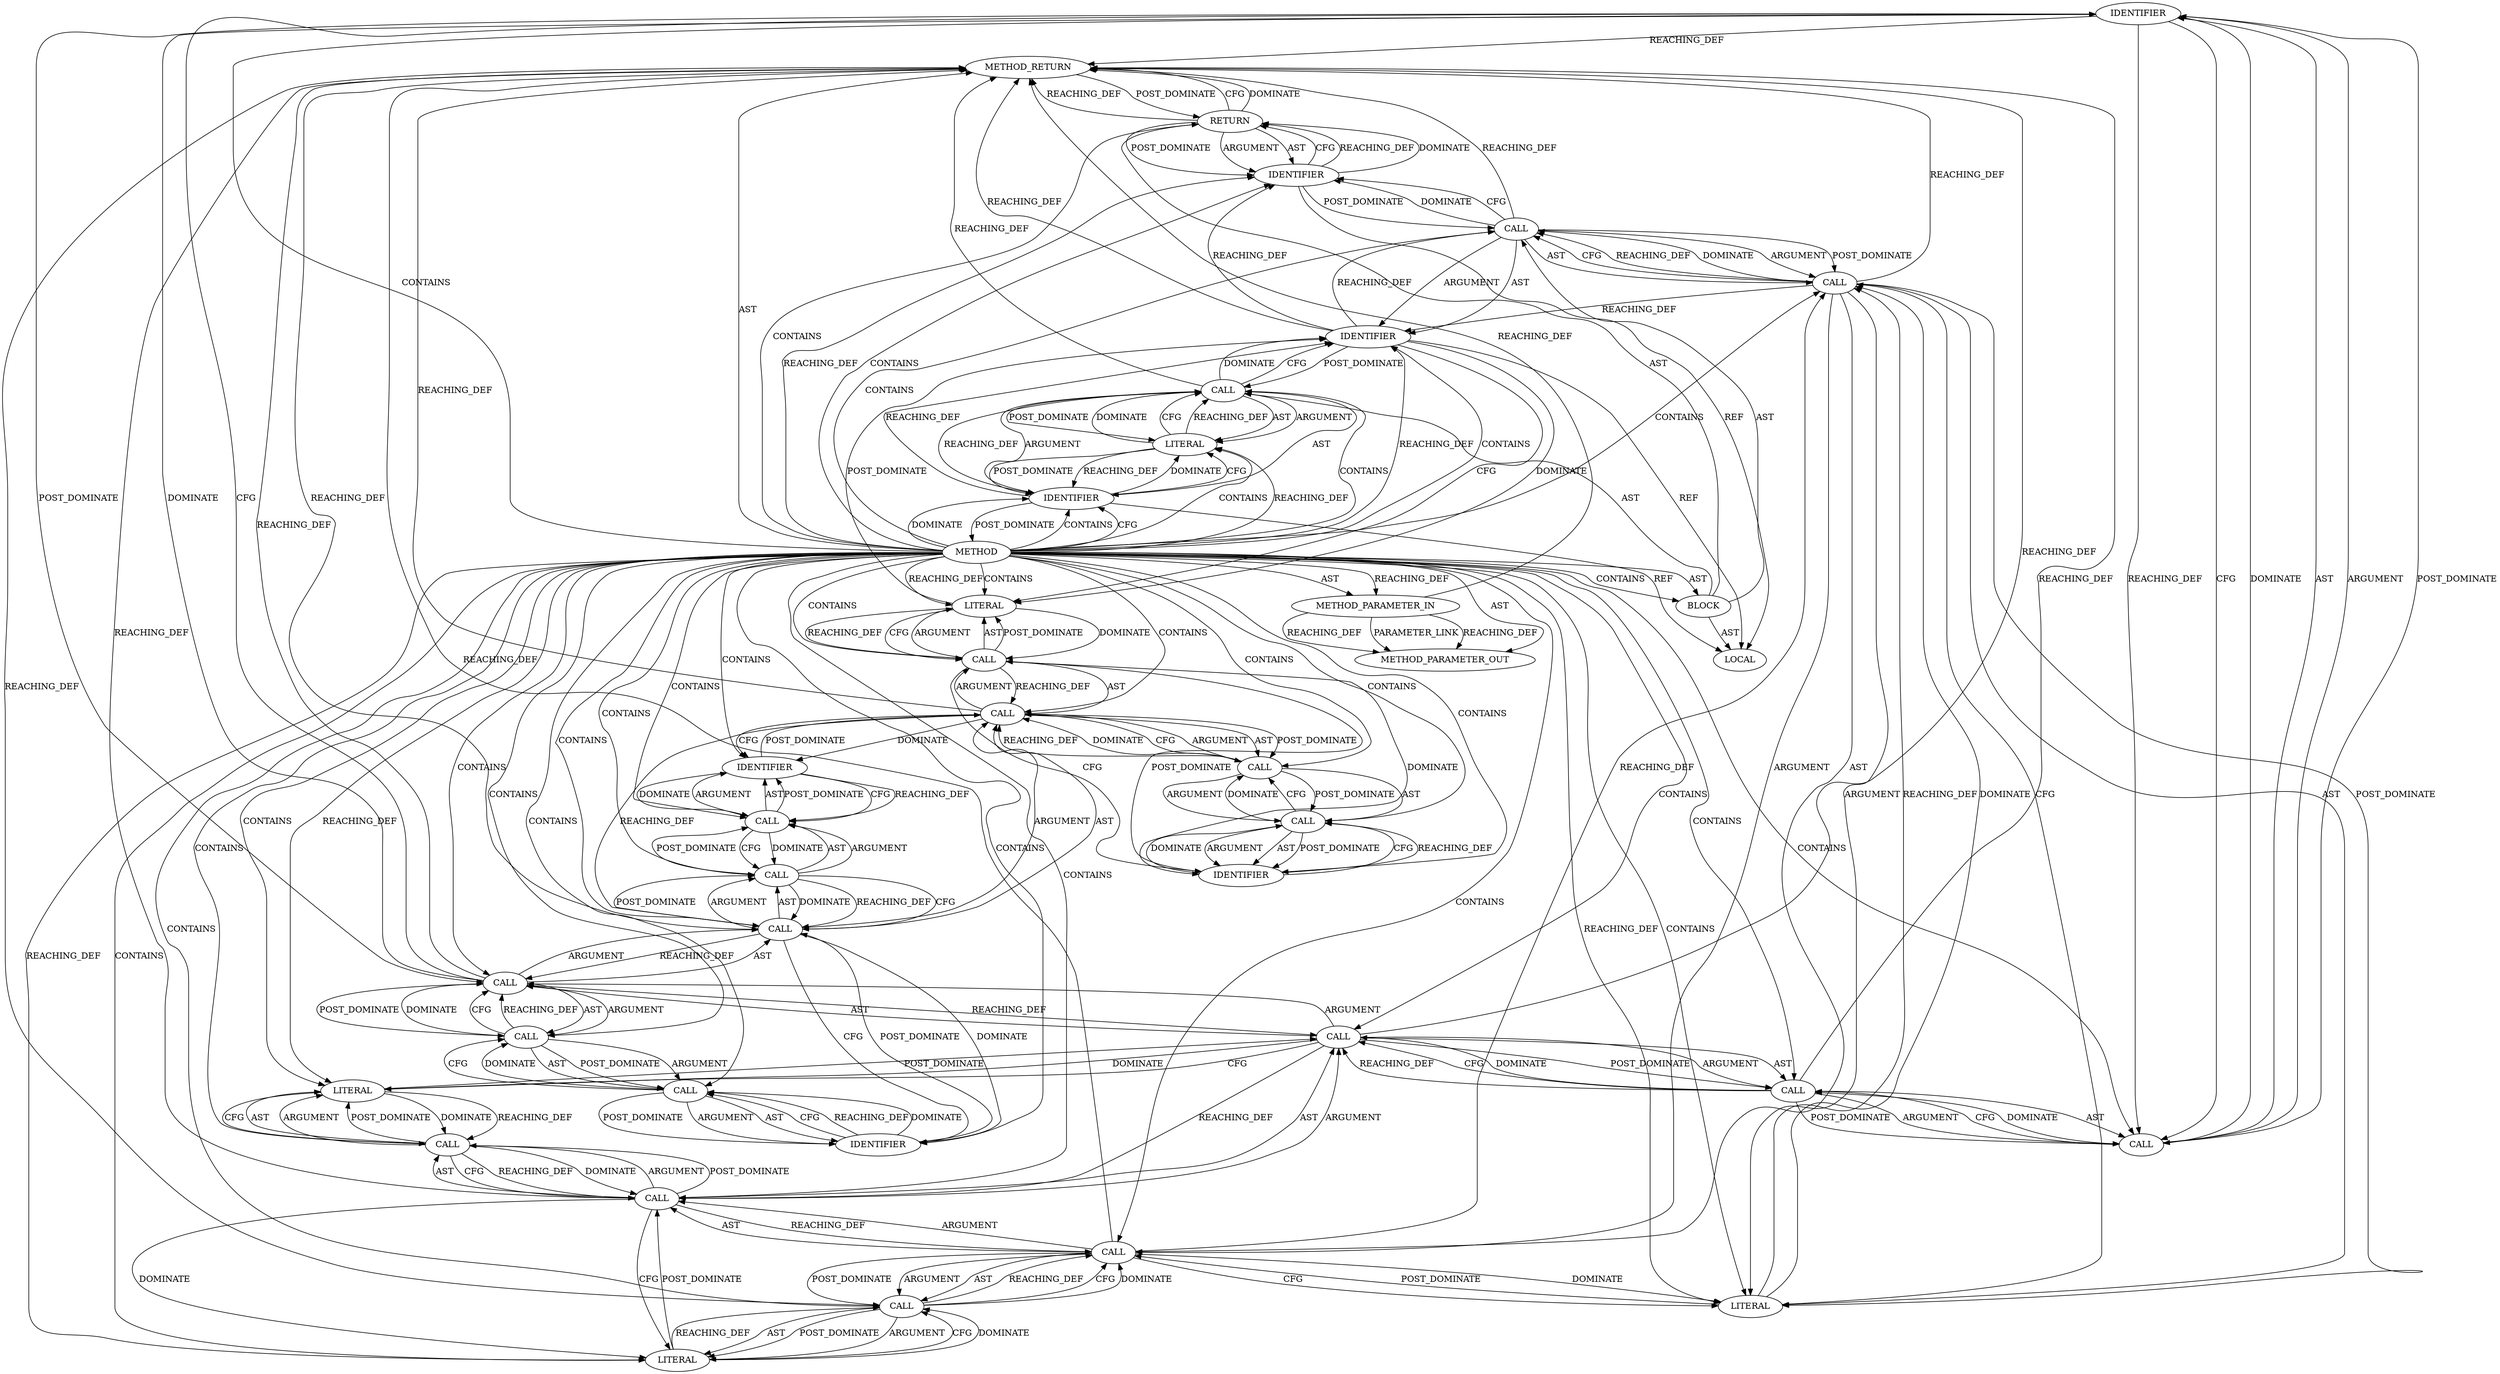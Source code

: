 digraph {
  8291 [label=IDENTIFIER ORDER=1 ARGUMENT_INDEX=1 CODE="u16" COLUMN_NUMBER=25 LINE_NUMBER=1072 TYPE_FULL_NAME="u16" NAME="u16"]
  8287 [label=CALL ORDER=1 ARGUMENT_INDEX=1 CODE="sizeof(u16)" COLUMN_NUMBER=18 METHOD_FULL_NAME="<operator>.sizeOf" LINE_NUMBER=1071 TYPE_FULL_NAME="<empty>" DISPATCH_TYPE="STATIC_DISPATCH" SIGNATURE="" NAME="<operator>.sizeOf"]
  8277 [label=CALL ORDER=1 ARGUMENT_INDEX=1 CODE="nla_total_size(0) +		/* INET_ULP_INFO_TLS */
		nla_total_size(sizeof(u16))" COLUMN_NUMBER=10 METHOD_FULL_NAME="<operator>.addition" LINE_NUMBER=1068 TYPE_FULL_NAME="<empty>" DISPATCH_TYPE="STATIC_DISPATCH" SIGNATURE="" NAME="<operator>.addition"]
  8286 [label=CALL ORDER=2 ARGUMENT_INDEX=2 CODE="nla_total_size(sizeof(u16))" COLUMN_NUMBER=3 METHOD_FULL_NAME="nla_total_size" LINE_NUMBER=1071 TYPE_FULL_NAME="<empty>" DISPATCH_TYPE="STATIC_DISPATCH" SIGNATURE="" NAME="nla_total_size"]
  21499 [label=METHOD_PARAMETER_OUT ORDER=1 CODE="const struct sock *sk" IS_VARIADIC=false COLUMN_NUMBER=33 LINE_NUMBER=1064 TYPE_FULL_NAME="sock*" EVALUATION_STRATEGY="BY_VALUE" INDEX=1 NAME="sk"]
  8298 [label=IDENTIFIER ORDER=1 ARGUMENT_INDEX=-1 CODE="size" COLUMN_NUMBER=9 LINE_NUMBER=1077 TYPE_FULL_NAME="size_t" NAME="size"]
  8282 [label=IDENTIFIER ORDER=1 ARGUMENT_INDEX=1 CODE="u16" COLUMN_NUMBER=25 LINE_NUMBER=1069 TYPE_FULL_NAME="u16" NAME="u16"]
  8288 [label=IDENTIFIER ORDER=1 ARGUMENT_INDEX=1 CODE="u16" COLUMN_NUMBER=25 LINE_NUMBER=1071 TYPE_FULL_NAME="u16" NAME="u16"]
  8293 [label=LITERAL ORDER=1 ARGUMENT_INDEX=1 CODE="0" COLUMN_NUMBER=18 LINE_NUMBER=1073 TYPE_FULL_NAME="int"]
  8289 [label=CALL ORDER=2 ARGUMENT_INDEX=2 CODE="nla_total_size(sizeof(u16))" COLUMN_NUMBER=3 METHOD_FULL_NAME="nla_total_size" LINE_NUMBER=1072 TYPE_FULL_NAME="<empty>" DISPATCH_TYPE="STATIC_DISPATCH" SIGNATURE="" NAME="nla_total_size"]
  8266 [label=CALL ORDER=2 ARGUMENT_INDEX=-1 CODE="size = 0" COLUMN_NUMBER=9 METHOD_FULL_NAME="<operator>.assignment" LINE_NUMBER=1066 TYPE_FULL_NAME="<empty>" DISPATCH_TYPE="STATIC_DISPATCH" SIGNATURE="" NAME="<operator>.assignment"]
  8270 [label=IDENTIFIER ORDER=1 ARGUMENT_INDEX=1 CODE="size" COLUMN_NUMBER=2 LINE_NUMBER=1068 TYPE_FULL_NAME="size_t" NAME="size"]
  8292 [label=CALL ORDER=2 ARGUMENT_INDEX=2 CODE="nla_total_size(0)" COLUMN_NUMBER=3 METHOD_FULL_NAME="nla_total_size" LINE_NUMBER=1073 TYPE_FULL_NAME="<empty>" DISPATCH_TYPE="STATIC_DISPATCH" SIGNATURE="" NAME="nla_total_size"]
  8269 [label=CALL ORDER=3 ARGUMENT_INDEX=-1 CODE="size += nla_total_size(0) +		/* INET_ULP_INFO_TLS */
		nla_total_size(sizeof(u16)) +	/* TLS_INFO_VERSION */
		nla_total_size(sizeof(u16)) +	/* TLS_INFO_CIPHER */
		nla_total_size(sizeof(u16)) +	/* TLS_INFO_RXCONF */
		nla_total_size(sizeof(u16)) +	/* TLS_INFO_TXCONF */
		nla_total_size(0) +		/* TLS_INFO_ZC_RO_TX */
		nla_total_size(0) +		/* TLS_INFO_RX_NO_PAD */
		0" COLUMN_NUMBER=2 METHOD_FULL_NAME="<operator>.assignmentPlus" LINE_NUMBER=1068 TYPE_FULL_NAME="<empty>" DISPATCH_TYPE="STATIC_DISPATCH" SIGNATURE="" NAME="<operator>.assignmentPlus"]
  8296 [label=LITERAL ORDER=2 ARGUMENT_INDEX=2 CODE="0" COLUMN_NUMBER=3 LINE_NUMBER=1075 TYPE_FULL_NAME="int"]
  8262 [label=METHOD COLUMN_NUMBER=1 LINE_NUMBER=1064 COLUMN_NUMBER_END=1 IS_EXTERNAL=false SIGNATURE="size_t tls_get_info_size (sock*)" NAME="tls_get_info_size" AST_PARENT_TYPE="TYPE_DECL" AST_PARENT_FULL_NAME="tls_main.c:<global>" ORDER=124 CODE="static size_t tls_get_info_size(const struct sock *sk)
{
	size_t size = 0;

	size += nla_total_size(0) +		/* INET_ULP_INFO_TLS */
		nla_total_size(sizeof(u16)) +	/* TLS_INFO_VERSION */
		nla_total_size(sizeof(u16)) +	/* TLS_INFO_CIPHER */
		nla_total_size(sizeof(u16)) +	/* TLS_INFO_RXCONF */
		nla_total_size(sizeof(u16)) +	/* TLS_INFO_TXCONF */
		nla_total_size(0) +		/* TLS_INFO_ZC_RO_TX */
		nla_total_size(0) +		/* TLS_INFO_RX_NO_PAD */
		0;

	return size;
}" FULL_NAME="tls_get_info_size" LINE_NUMBER_END=1078 FILENAME="tls_main.c"]
  8294 [label=CALL ORDER=2 ARGUMENT_INDEX=2 CODE="nla_total_size(0)" COLUMN_NUMBER=3 METHOD_FULL_NAME="nla_total_size" LINE_NUMBER=1074 TYPE_FULL_NAME="<empty>" DISPATCH_TYPE="STATIC_DISPATCH" SIGNATURE="" NAME="nla_total_size"]
  8267 [label=IDENTIFIER ORDER=1 ARGUMENT_INDEX=1 CODE="size" COLUMN_NUMBER=9 LINE_NUMBER=1066 TYPE_FULL_NAME="size_t" NAME="size"]
  8285 [label=IDENTIFIER ORDER=1 ARGUMENT_INDEX=1 CODE="u16" COLUMN_NUMBER=25 LINE_NUMBER=1070 TYPE_FULL_NAME="u16" NAME="u16"]
  8265 [label=LOCAL ORDER=1 CODE="size_t size" COLUMN_NUMBER=9 LINE_NUMBER=1066 TYPE_FULL_NAME="size_t" NAME="size"]
  8273 [label=CALL ORDER=1 ARGUMENT_INDEX=1 CODE="nla_total_size(0) +		/* INET_ULP_INFO_TLS */
		nla_total_size(sizeof(u16)) +	/* TLS_INFO_VERSION */
		nla_total_size(sizeof(u16)) +	/* TLS_INFO_CIPHER */
		nla_total_size(sizeof(u16)) +	/* TLS_INFO_RXCONF */
		nla_total_size(sizeof(u16)) +	/* TLS_INFO_TXCONF */
		nla_total_size(0)" COLUMN_NUMBER=10 METHOD_FULL_NAME="<operator>.addition" LINE_NUMBER=1068 TYPE_FULL_NAME="<empty>" DISPATCH_TYPE="STATIC_DISPATCH" SIGNATURE="" NAME="<operator>.addition"]
  8295 [label=LITERAL ORDER=1 ARGUMENT_INDEX=1 CODE="0" COLUMN_NUMBER=18 LINE_NUMBER=1074 TYPE_FULL_NAME="int"]
  8268 [label=LITERAL ORDER=2 ARGUMENT_INDEX=2 CODE="0" COLUMN_NUMBER=16 LINE_NUMBER=1066 TYPE_FULL_NAME="int"]
  8281 [label=CALL ORDER=1 ARGUMENT_INDEX=1 CODE="sizeof(u16)" COLUMN_NUMBER=18 METHOD_FULL_NAME="<operator>.sizeOf" LINE_NUMBER=1069 TYPE_FULL_NAME="<empty>" DISPATCH_TYPE="STATIC_DISPATCH" SIGNATURE="" NAME="<operator>.sizeOf"]
  8284 [label=CALL ORDER=1 ARGUMENT_INDEX=1 CODE="sizeof(u16)" COLUMN_NUMBER=18 METHOD_FULL_NAME="<operator>.sizeOf" LINE_NUMBER=1070 TYPE_FULL_NAME="<empty>" DISPATCH_TYPE="STATIC_DISPATCH" SIGNATURE="" NAME="<operator>.sizeOf"]
  8283 [label=CALL ORDER=2 ARGUMENT_INDEX=2 CODE="nla_total_size(sizeof(u16))" COLUMN_NUMBER=3 METHOD_FULL_NAME="nla_total_size" LINE_NUMBER=1070 TYPE_FULL_NAME="<empty>" DISPATCH_TYPE="STATIC_DISPATCH" SIGNATURE="" NAME="nla_total_size"]
  8299 [label=METHOD_RETURN ORDER=3 CODE="RET" COLUMN_NUMBER=1 LINE_NUMBER=1064 TYPE_FULL_NAME="size_t" EVALUATION_STRATEGY="BY_VALUE"]
  8278 [label=CALL ORDER=1 ARGUMENT_INDEX=1 CODE="nla_total_size(0)" COLUMN_NUMBER=10 METHOD_FULL_NAME="nla_total_size" LINE_NUMBER=1068 TYPE_FULL_NAME="<empty>" DISPATCH_TYPE="STATIC_DISPATCH" SIGNATURE="" NAME="nla_total_size"]
  8290 [label=CALL ORDER=1 ARGUMENT_INDEX=1 CODE="sizeof(u16)" COLUMN_NUMBER=18 METHOD_FULL_NAME="<operator>.sizeOf" LINE_NUMBER=1072 TYPE_FULL_NAME="<empty>" DISPATCH_TYPE="STATIC_DISPATCH" SIGNATURE="" NAME="<operator>.sizeOf"]
  8272 [label=CALL ORDER=1 ARGUMENT_INDEX=1 CODE="nla_total_size(0) +		/* INET_ULP_INFO_TLS */
		nla_total_size(sizeof(u16)) +	/* TLS_INFO_VERSION */
		nla_total_size(sizeof(u16)) +	/* TLS_INFO_CIPHER */
		nla_total_size(sizeof(u16)) +	/* TLS_INFO_RXCONF */
		nla_total_size(sizeof(u16)) +	/* TLS_INFO_TXCONF */
		nla_total_size(0) +		/* TLS_INFO_ZC_RO_TX */
		nla_total_size(0)" COLUMN_NUMBER=10 METHOD_FULL_NAME="<operator>.addition" LINE_NUMBER=1068 TYPE_FULL_NAME="<empty>" DISPATCH_TYPE="STATIC_DISPATCH" SIGNATURE="" NAME="<operator>.addition"]
  8274 [label=CALL ORDER=1 ARGUMENT_INDEX=1 CODE="nla_total_size(0) +		/* INET_ULP_INFO_TLS */
		nla_total_size(sizeof(u16)) +	/* TLS_INFO_VERSION */
		nla_total_size(sizeof(u16)) +	/* TLS_INFO_CIPHER */
		nla_total_size(sizeof(u16)) +	/* TLS_INFO_RXCONF */
		nla_total_size(sizeof(u16))" COLUMN_NUMBER=10 METHOD_FULL_NAME="<operator>.addition" LINE_NUMBER=1068 TYPE_FULL_NAME="<empty>" DISPATCH_TYPE="STATIC_DISPATCH" SIGNATURE="" NAME="<operator>.addition"]
  8280 [label=CALL ORDER=2 ARGUMENT_INDEX=2 CODE="nla_total_size(sizeof(u16))" COLUMN_NUMBER=3 METHOD_FULL_NAME="nla_total_size" LINE_NUMBER=1069 TYPE_FULL_NAME="<empty>" DISPATCH_TYPE="STATIC_DISPATCH" SIGNATURE="" NAME="nla_total_size"]
  8279 [label=LITERAL ORDER=1 ARGUMENT_INDEX=1 CODE="0" COLUMN_NUMBER=25 LINE_NUMBER=1068 TYPE_FULL_NAME="int"]
  8276 [label=CALL ORDER=1 ARGUMENT_INDEX=1 CODE="nla_total_size(0) +		/* INET_ULP_INFO_TLS */
		nla_total_size(sizeof(u16)) +	/* TLS_INFO_VERSION */
		nla_total_size(sizeof(u16))" COLUMN_NUMBER=10 METHOD_FULL_NAME="<operator>.addition" LINE_NUMBER=1068 TYPE_FULL_NAME="<empty>" DISPATCH_TYPE="STATIC_DISPATCH" SIGNATURE="" NAME="<operator>.addition"]
  8263 [label=METHOD_PARAMETER_IN ORDER=1 CODE="const struct sock *sk" IS_VARIADIC=false COLUMN_NUMBER=33 LINE_NUMBER=1064 TYPE_FULL_NAME="sock*" EVALUATION_STRATEGY="BY_VALUE" INDEX=1 NAME="sk"]
  8271 [label=CALL ORDER=2 ARGUMENT_INDEX=2 CODE="nla_total_size(0) +		/* INET_ULP_INFO_TLS */
		nla_total_size(sizeof(u16)) +	/* TLS_INFO_VERSION */
		nla_total_size(sizeof(u16)) +	/* TLS_INFO_CIPHER */
		nla_total_size(sizeof(u16)) +	/* TLS_INFO_RXCONF */
		nla_total_size(sizeof(u16)) +	/* TLS_INFO_TXCONF */
		nla_total_size(0) +		/* TLS_INFO_ZC_RO_TX */
		nla_total_size(0) +		/* TLS_INFO_RX_NO_PAD */
		0" COLUMN_NUMBER=10 METHOD_FULL_NAME="<operator>.addition" LINE_NUMBER=1068 TYPE_FULL_NAME="<empty>" DISPATCH_TYPE="STATIC_DISPATCH" SIGNATURE="" NAME="<operator>.addition"]
  8264 [label=BLOCK ORDER=2 ARGUMENT_INDEX=-1 CODE="{
	size_t size = 0;

	size += nla_total_size(0) +		/* INET_ULP_INFO_TLS */
		nla_total_size(sizeof(u16)) +	/* TLS_INFO_VERSION */
		nla_total_size(sizeof(u16)) +	/* TLS_INFO_CIPHER */
		nla_total_size(sizeof(u16)) +	/* TLS_INFO_RXCONF */
		nla_total_size(sizeof(u16)) +	/* TLS_INFO_TXCONF */
		nla_total_size(0) +		/* TLS_INFO_ZC_RO_TX */
		nla_total_size(0) +		/* TLS_INFO_RX_NO_PAD */
		0;

	return size;
}" COLUMN_NUMBER=1 LINE_NUMBER=1065 TYPE_FULL_NAME="void"]
  8297 [label=RETURN ORDER=4 ARGUMENT_INDEX=-1 CODE="return size;" COLUMN_NUMBER=2 LINE_NUMBER=1077]
  8275 [label=CALL ORDER=1 ARGUMENT_INDEX=1 CODE="nla_total_size(0) +		/* INET_ULP_INFO_TLS */
		nla_total_size(sizeof(u16)) +	/* TLS_INFO_VERSION */
		nla_total_size(sizeof(u16)) +	/* TLS_INFO_CIPHER */
		nla_total_size(sizeof(u16))" COLUMN_NUMBER=10 METHOD_FULL_NAME="<operator>.addition" LINE_NUMBER=1068 TYPE_FULL_NAME="<empty>" DISPATCH_TYPE="STATIC_DISPATCH" SIGNATURE="" NAME="<operator>.addition"]
  8296 -> 8271 [label=REACHING_DEF VARIABLE="0"]
  8262 -> 8291 [label=CONTAINS ]
  8262 -> 8283 [label=CONTAINS ]
  8274 -> 8289 [label=AST ]
  8276 -> 8283 [label=POST_DOMINATE ]
  8262 -> 8286 [label=CONTAINS ]
  8279 -> 8270 [label=POST_DOMINATE ]
  8273 -> 8292 [label=ARGUMENT ]
  8284 -> 8285 [label=ARGUMENT ]
  8269 -> 8270 [label=ARGUMENT ]
  8284 -> 8283 [label=CFG ]
  8286 -> 8287 [label=AST ]
  8262 -> 8277 [label=CONTAINS ]
  8294 -> 8295 [label=AST ]
  8262 -> 8266 [label=CONTAINS ]
  8290 -> 8291 [label=AST ]
  8283 -> 8276 [label=DOMINATE ]
  8273 -> 8295 [label=DOMINATE ]
  8272 -> 8273 [label=ARGUMENT ]
  8288 -> 8287 [label=CFG ]
  8294 -> 8295 [label=POST_DOMINATE ]
  8283 -> 8276 [label=REACHING_DEF VARIABLE="nla_total_size(sizeof(u16))"]
  8270 -> 8265 [label=REF ]
  8271 -> 8269 [label=CFG ]
  8277 -> 8299 [label=REACHING_DEF VARIABLE="nla_total_size(0) +		/* INET_ULP_INFO_TLS */
		nla_total_size(sizeof(u16))"]
  8275 -> 8291 [label=DOMINATE ]
  8286 -> 8287 [label=POST_DOMINATE ]
  8277 -> 8280 [label=ARGUMENT ]
  8290 -> 8289 [label=CFG ]
  8298 -> 8297 [label=CFG ]
  8291 -> 8299 [label=REACHING_DEF VARIABLE="u16"]
  8274 -> 8299 [label=REACHING_DEF VARIABLE="nla_total_size(0) +		/* INET_ULP_INFO_TLS */
		nla_total_size(sizeof(u16)) +	/* TLS_INFO_VERSION */
		nla_total_size(sizeof(u16)) +	/* TLS_INFO_CIPHER */
		nla_total_size(sizeof(u16)) +	/* TLS_INFO_RXCONF */
		nla_total_size(sizeof(u16))"]
  8274 -> 8275 [label=ARGUMENT ]
  8297 -> 8298 [label=AST ]
  8289 -> 8299 [label=REACHING_DEF VARIABLE="nla_total_size(sizeof(u16))"]
  8262 -> 8282 [label=CONTAINS ]
  8271 -> 8296 [label=ARGUMENT ]
  8282 -> 8281 [label=CFG ]
  8292 -> 8273 [label=CFG ]
  8291 -> 8275 [label=POST_DOMINATE ]
  8280 -> 8277 [label=REACHING_DEF VARIABLE="nla_total_size(sizeof(u16))"]
  8262 -> 8263 [label=REACHING_DEF VARIABLE=""]
  8295 -> 8294 [label=CFG ]
  8292 -> 8293 [label=AST ]
  8271 -> 8270 [label=REACHING_DEF VARIABLE="nla_total_size(0) +		/* INET_ULP_INFO_TLS */
		nla_total_size(sizeof(u16)) +	/* TLS_INFO_VERSION */
		nla_total_size(sizeof(u16)) +	/* TLS_INFO_CIPHER */
		nla_total_size(sizeof(u16)) +	/* TLS_INFO_RXCONF */
		nla_total_size(sizeof(u16)) +	/* TLS_INFO_TXCONF */
		nla_total_size(0) +		/* TLS_INFO_ZC_RO_TX */
		nla_total_size(0) +		/* TLS_INFO_RX_NO_PAD */
		0"]
  8262 -> 8270 [label=REACHING_DEF VARIABLE=""]
  8266 -> 8267 [label=ARGUMENT ]
  8262 -> 8269 [label=CONTAINS ]
  8266 -> 8270 [label=DOMINATE ]
  8262 -> 8273 [label=CONTAINS ]
  8267 -> 8266 [label=REACHING_DEF VARIABLE="size"]
  8276 -> 8275 [label=REACHING_DEF VARIABLE="nla_total_size(0) +		/* INET_ULP_INFO_TLS */
		nla_total_size(sizeof(u16)) +	/* TLS_INFO_VERSION */
		nla_total_size(sizeof(u16))"]
  8284 -> 8285 [label=AST ]
  8275 -> 8276 [label=AST ]
  8283 -> 8276 [label=CFG ]
  8295 -> 8273 [label=POST_DOMINATE ]
  8262 -> 8280 [label=CONTAINS ]
  8272 -> 8296 [label=DOMINATE ]
  8295 -> 8294 [label=DOMINATE ]
  8277 -> 8278 [label=AST ]
  8269 -> 8270 [label=AST ]
  8269 -> 8271 [label=ARGUMENT ]
  8262 -> 8296 [label=REACHING_DEF VARIABLE=""]
  8284 -> 8285 [label=POST_DOMINATE ]
  8270 -> 8266 [label=POST_DOMINATE ]
  8277 -> 8276 [label=REACHING_DEF VARIABLE="nla_total_size(0) +		/* INET_ULP_INFO_TLS */
		nla_total_size(sizeof(u16))"]
  8289 -> 8274 [label=REACHING_DEF VARIABLE="nla_total_size(sizeof(u16))"]
  8294 -> 8272 [label=REACHING_DEF VARIABLE="nla_total_size(0)"]
  8298 -> 8269 [label=POST_DOMINATE ]
  8288 -> 8287 [label=REACHING_DEF VARIABLE="u16"]
  8272 -> 8299 [label=REACHING_DEF VARIABLE="nla_total_size(0) +		/* INET_ULP_INFO_TLS */
		nla_total_size(sizeof(u16)) +	/* TLS_INFO_VERSION */
		nla_total_size(sizeof(u16)) +	/* TLS_INFO_CIPHER */
		nla_total_size(sizeof(u16)) +	/* TLS_INFO_RXCONF */
		nla_total_size(sizeof(u16)) +	/* TLS_INFO_TXCONF */
		nla_total_size(0) +		/* TLS_INFO_ZC_RO_TX */
		nla_total_size(0)"]
  8262 -> 8298 [label=REACHING_DEF VARIABLE=""]
  8296 -> 8272 [label=POST_DOMINATE ]
  8262 -> 8271 [label=CONTAINS ]
  8282 -> 8281 [label=REACHING_DEF VARIABLE="u16"]
  8278 -> 8282 [label=CFG ]
  8272 -> 8294 [label=AST ]
  8271 -> 8269 [label=REACHING_DEF VARIABLE="nla_total_size(0) +		/* INET_ULP_INFO_TLS */
		nla_total_size(sizeof(u16)) +	/* TLS_INFO_VERSION */
		nla_total_size(sizeof(u16)) +	/* TLS_INFO_CIPHER */
		nla_total_size(sizeof(u16)) +	/* TLS_INFO_RXCONF */
		nla_total_size(sizeof(u16)) +	/* TLS_INFO_TXCONF */
		nla_total_size(0) +		/* TLS_INFO_ZC_RO_TX */
		nla_total_size(0) +		/* TLS_INFO_RX_NO_PAD */
		0"]
  8262 -> 8299 [label=AST ]
  8276 -> 8283 [label=ARGUMENT ]
  8268 -> 8266 [label=DOMINATE ]
  8264 -> 8266 [label=AST ]
  8284 -> 8283 [label=DOMINATE ]
  8279 -> 8278 [label=DOMINATE ]
  8296 -> 8271 [label=DOMINATE ]
  8276 -> 8277 [label=ARGUMENT ]
  8298 -> 8265 [label=REF ]
  8280 -> 8277 [label=DOMINATE ]
  8262 -> 8287 [label=CONTAINS ]
  8281 -> 8282 [label=ARGUMENT ]
  8293 -> 8292 [label=DOMINATE ]
  8294 -> 8299 [label=REACHING_DEF VARIABLE="nla_total_size(0)"]
  8294 -> 8295 [label=ARGUMENT ]
  8287 -> 8288 [label=POST_DOMINATE ]
  8273 -> 8292 [label=POST_DOMINATE ]
  8262 -> 8278 [label=CONTAINS ]
  8288 -> 8276 [label=POST_DOMINATE ]
  8262 -> 8267 [label=CONTAINS ]
  8262 -> 8268 [label=CONTAINS ]
  8262 -> 8295 [label=REACHING_DEF VARIABLE=""]
  8266 -> 8299 [label=REACHING_DEF VARIABLE="size = 0"]
  8275 -> 8286 [label=AST ]
  8270 -> 8299 [label=REACHING_DEF VARIABLE="size"]
  8276 -> 8288 [label=CFG ]
  8277 -> 8280 [label=AST ]
  8272 -> 8294 [label=POST_DOMINATE ]
  8286 -> 8287 [label=ARGUMENT ]
  8272 -> 8294 [label=ARGUMENT ]
  8269 -> 8298 [label=DOMINATE ]
  8262 -> 8267 [label=CFG ]
  8275 -> 8274 [label=REACHING_DEF VARIABLE="nla_total_size(0) +		/* INET_ULP_INFO_TLS */
		nla_total_size(sizeof(u16)) +	/* TLS_INFO_VERSION */
		nla_total_size(sizeof(u16)) +	/* TLS_INFO_CIPHER */
		nla_total_size(sizeof(u16))"]
  8298 -> 8297 [label=REACHING_DEF VARIABLE="size"]
  8289 -> 8274 [label=CFG ]
  8267 -> 8270 [label=REACHING_DEF VARIABLE="size"]
  8267 -> 8265 [label=REF ]
  8262 -> 8272 [label=CONTAINS ]
  8276 -> 8288 [label=DOMINATE ]
  8262 -> 8284 [label=CONTAINS ]
  8285 -> 8284 [label=CFG ]
  8292 -> 8293 [label=ARGUMENT ]
  8269 -> 8271 [label=POST_DOMINATE ]
  8281 -> 8280 [label=DOMINATE ]
  8271 -> 8272 [label=AST ]
  8264 -> 8265 [label=AST ]
  8262 -> 8267 [label=DOMINATE ]
  8270 -> 8298 [label=REACHING_DEF VARIABLE="size"]
  8269 -> 8298 [label=CFG ]
  8262 -> 8263 [label=AST ]
  8280 -> 8277 [label=CFG ]
  8273 -> 8274 [label=AST ]
  8267 -> 8262 [label=POST_DOMINATE ]
  8296 -> 8271 [label=CFG ]
  8278 -> 8279 [label=ARGUMENT ]
  8280 -> 8281 [label=POST_DOMINATE ]
  8294 -> 8272 [label=CFG ]
  8290 -> 8291 [label=ARGUMENT ]
  8297 -> 8298 [label=POST_DOMINATE ]
  8292 -> 8273 [label=REACHING_DEF VARIABLE="nla_total_size(0)"]
  8262 -> 8264 [label=CONTAINS ]
  8273 -> 8272 [label=REACHING_DEF VARIABLE="nla_total_size(0) +		/* INET_ULP_INFO_TLS */
		nla_total_size(sizeof(u16)) +	/* TLS_INFO_VERSION */
		nla_total_size(sizeof(u16)) +	/* TLS_INFO_CIPHER */
		nla_total_size(sizeof(u16)) +	/* TLS_INFO_RXCONF */
		nla_total_size(sizeof(u16)) +	/* TLS_INFO_TXCONF */
		nla_total_size(0)"]
  8277 -> 8280 [label=POST_DOMINATE ]
  8266 -> 8268 [label=AST ]
  8270 -> 8269 [label=REACHING_DEF VARIABLE="size"]
  8262 -> 8297 [label=CONTAINS ]
  8271 -> 8296 [label=AST ]
  8262 -> 8270 [label=CONTAINS ]
  8285 -> 8277 [label=POST_DOMINATE ]
  8278 -> 8279 [label=AST ]
  8271 -> 8269 [label=DOMINATE ]
  8262 -> 8264 [label=AST ]
  8293 -> 8292 [label=REACHING_DEF VARIABLE="0"]
  8262 -> 8293 [label=REACHING_DEF VARIABLE=""]
  8267 -> 8268 [label=DOMINATE ]
  8263 -> 21499 [label=REACHING_DEF VARIABLE="sk"]
  8263 -> 21499 [label=REACHING_DEF VARIABLE="sk"]
  8297 -> 8299 [label=CFG ]
  8273 -> 8274 [label=ARGUMENT ]
  8289 -> 8290 [label=AST ]
  8275 -> 8299 [label=REACHING_DEF VARIABLE="nla_total_size(0) +		/* INET_ULP_INFO_TLS */
		nla_total_size(sizeof(u16)) +	/* TLS_INFO_VERSION */
		nla_total_size(sizeof(u16)) +	/* TLS_INFO_CIPHER */
		nla_total_size(sizeof(u16))"]
  8275 -> 8276 [label=ARGUMENT ]
  8277 -> 8285 [label=DOMINATE ]
  8281 -> 8282 [label=AST ]
  8271 -> 8296 [label=POST_DOMINATE ]
  8266 -> 8268 [label=ARGUMENT ]
  8293 -> 8274 [label=POST_DOMINATE ]
  8279 -> 8278 [label=CFG ]
  8262 -> 8274 [label=CONTAINS ]
  8283 -> 8284 [label=AST ]
  8268 -> 8267 [label=REACHING_DEF VARIABLE="0"]
  8263 -> 8299 [label=REACHING_DEF VARIABLE="sk"]
  8262 -> 8285 [label=CONTAINS ]
  8262 -> 8293 [label=CONTAINS ]
  8278 -> 8277 [label=REACHING_DEF VARIABLE="nla_total_size(0)"]
  8294 -> 8272 [label=DOMINATE ]
  8262 -> 8275 [label=CONTAINS ]
  8274 -> 8293 [label=DOMINATE ]
  8270 -> 8279 [label=CFG ]
  8275 -> 8291 [label=CFG ]
  8277 -> 8285 [label=CFG ]
  8281 -> 8280 [label=CFG ]
  8268 -> 8266 [label=CFG ]
  8269 -> 8299 [label=REACHING_DEF VARIABLE="size += nla_total_size(0) +		/* INET_ULP_INFO_TLS */
		nla_total_size(sizeof(u16)) +	/* TLS_INFO_VERSION */
		nla_total_size(sizeof(u16)) +	/* TLS_INFO_CIPHER */
		nla_total_size(sizeof(u16)) +	/* TLS_INFO_RXCONF */
		nla_total_size(sizeof(u16)) +	/* TLS_INFO_TXCONF */
		nla_total_size(0) +		/* TLS_INFO_ZC_RO_TX */
		nla_total_size(0) +		/* TLS_INFO_RX_NO_PAD */
		0"]
  8266 -> 8267 [label=AST ]
  8262 -> 8268 [label=REACHING_DEF VARIABLE=""]
  8291 -> 8290 [label=REACHING_DEF VARIABLE="u16"]
  8266 -> 8270 [label=CFG ]
  8276 -> 8277 [label=AST ]
  8274 -> 8289 [label=POST_DOMINATE ]
  8262 -> 21499 [label=AST ]
  8274 -> 8275 [label=AST ]
  8299 -> 8297 [label=POST_DOMINATE ]
  8297 -> 8298 [label=ARGUMENT ]
  8263 -> 21499 [label=PARAMETER_LINK ]
  8288 -> 8287 [label=DOMINATE ]
  8278 -> 8282 [label=DOMINATE ]
  8262 -> 8296 [label=CONTAINS ]
  8262 -> 8281 [label=CONTAINS ]
  8292 -> 8273 [label=DOMINATE ]
  8285 -> 8284 [label=REACHING_DEF VARIABLE="u16"]
  8286 -> 8275 [label=DOMINATE ]
  8290 -> 8289 [label=DOMINATE ]
  8289 -> 8290 [label=POST_DOMINATE ]
  8276 -> 8299 [label=REACHING_DEF VARIABLE="nla_total_size(0) +		/* INET_ULP_INFO_TLS */
		nla_total_size(sizeof(u16)) +	/* TLS_INFO_VERSION */
		nla_total_size(sizeof(u16))"]
  8281 -> 8282 [label=POST_DOMINATE ]
  8287 -> 8286 [label=CFG ]
  8275 -> 8286 [label=ARGUMENT ]
  8262 -> 8294 [label=CONTAINS ]
  8272 -> 8271 [label=REACHING_DEF VARIABLE="nla_total_size(0) +		/* INET_ULP_INFO_TLS */
		nla_total_size(sizeof(u16)) +	/* TLS_INFO_VERSION */
		nla_total_size(sizeof(u16)) +	/* TLS_INFO_CIPHER */
		nla_total_size(sizeof(u16)) +	/* TLS_INFO_RXCONF */
		nla_total_size(sizeof(u16)) +	/* TLS_INFO_TXCONF */
		nla_total_size(0) +		/* TLS_INFO_ZC_RO_TX */
		nla_total_size(0)"]
  8298 -> 8297 [label=DOMINATE ]
  8297 -> 8299 [label=DOMINATE ]
  8273 -> 8292 [label=AST ]
  8289 -> 8274 [label=DOMINATE ]
  8262 -> 8290 [label=CONTAINS ]
  8262 -> 8298 [label=CONTAINS ]
  8276 -> 8283 [label=AST ]
  8262 -> 8289 [label=CONTAINS ]
  8283 -> 8284 [label=ARGUMENT ]
  8287 -> 8286 [label=DOMINATE ]
  8286 -> 8275 [label=CFG ]
  8279 -> 8278 [label=REACHING_DEF VARIABLE="0"]
  8280 -> 8281 [label=ARGUMENT ]
  8269 -> 8271 [label=AST ]
  8292 -> 8293 [label=POST_DOMINATE ]
  8273 -> 8299 [label=REACHING_DEF VARIABLE="nla_total_size(0) +		/* INET_ULP_INFO_TLS */
		nla_total_size(sizeof(u16)) +	/* TLS_INFO_VERSION */
		nla_total_size(sizeof(u16)) +	/* TLS_INFO_CIPHER */
		nla_total_size(sizeof(u16)) +	/* TLS_INFO_RXCONF */
		nla_total_size(sizeof(u16)) +	/* TLS_INFO_TXCONF */
		nla_total_size(0)"]
  8275 -> 8286 [label=POST_DOMINATE ]
  8277 -> 8278 [label=ARGUMENT ]
  8268 -> 8267 [label=POST_DOMINATE ]
  8286 -> 8275 [label=REACHING_DEF VARIABLE="nla_total_size(sizeof(u16))"]
  8273 -> 8295 [label=CFG ]
  8297 -> 8299 [label=REACHING_DEF VARIABLE="<RET>"]
  8262 -> 8292 [label=CONTAINS ]
  8285 -> 8284 [label=DOMINATE ]
  8262 -> 8276 [label=CONTAINS ]
  8287 -> 8288 [label=ARGUMENT ]
  8266 -> 8268 [label=POST_DOMINATE ]
  8274 -> 8273 [label=REACHING_DEF VARIABLE="nla_total_size(0) +		/* INET_ULP_INFO_TLS */
		nla_total_size(sizeof(u16)) +	/* TLS_INFO_VERSION */
		nla_total_size(sizeof(u16)) +	/* TLS_INFO_CIPHER */
		nla_total_size(sizeof(u16)) +	/* TLS_INFO_RXCONF */
		nla_total_size(sizeof(u16))"]
  8291 -> 8290 [label=CFG ]
  8262 -> 8279 [label=REACHING_DEF VARIABLE=""]
  8287 -> 8288 [label=AST ]
  8270 -> 8279 [label=DOMINATE ]
  8274 -> 8289 [label=ARGUMENT ]
  8283 -> 8284 [label=POST_DOMINATE ]
  8271 -> 8299 [label=REACHING_DEF VARIABLE="nla_total_size(0) +		/* INET_ULP_INFO_TLS */
		nla_total_size(sizeof(u16)) +	/* TLS_INFO_VERSION */
		nla_total_size(sizeof(u16)) +	/* TLS_INFO_CIPHER */
		nla_total_size(sizeof(u16)) +	/* TLS_INFO_RXCONF */
		nla_total_size(sizeof(u16)) +	/* TLS_INFO_TXCONF */
		nla_total_size(0) +		/* TLS_INFO_ZC_RO_TX */
		nla_total_size(0) +		/* TLS_INFO_RX_NO_PAD */
		0"]
  8280 -> 8281 [label=AST ]
  8291 -> 8290 [label=DOMINATE ]
  8264 -> 8297 [label=AST ]
  8271 -> 8272 [label=ARGUMENT ]
  8293 -> 8292 [label=CFG ]
  8274 -> 8293 [label=CFG ]
  8289 -> 8290 [label=ARGUMENT ]
  8264 -> 8269 [label=AST ]
  8268 -> 8266 [label=REACHING_DEF VARIABLE="0"]
  8272 -> 8273 [label=AST ]
  8290 -> 8291 [label=POST_DOMINATE ]
  8282 -> 8278 [label=POST_DOMINATE ]
  8272 -> 8296 [label=CFG ]
  8262 -> 8288 [label=CONTAINS ]
  8282 -> 8281 [label=DOMINATE ]
  8267 -> 8268 [label=CFG ]
  8295 -> 8294 [label=REACHING_DEF VARIABLE="0"]
  8262 -> 8279 [label=CONTAINS ]
  8262 -> 8295 [label=CONTAINS ]
  8278 -> 8279 [label=POST_DOMINATE ]
}
